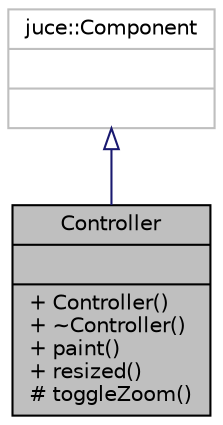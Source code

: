 digraph "Controller"
{
 // LATEX_PDF_SIZE
  bgcolor="transparent";
  edge [fontname="Helvetica",fontsize="10",labelfontname="Helvetica",labelfontsize="10"];
  node [fontname="Helvetica",fontsize="10",shape=record];
  Node1 [label="{Controller\n||+ Controller()\l+ ~Controller()\l+ paint()\l+ resized()\l# toggleZoom()\l}",height=0.2,width=0.4,color="black", fillcolor="grey75", style="filled", fontcolor="black",tooltip=" "];
  Node2 -> Node1 [dir="back",color="midnightblue",fontsize="10",style="solid",arrowtail="onormal"];
  Node2 [label="{juce::Component\n||}",height=0.2,width=0.4,color="grey75",tooltip=" "];
}
